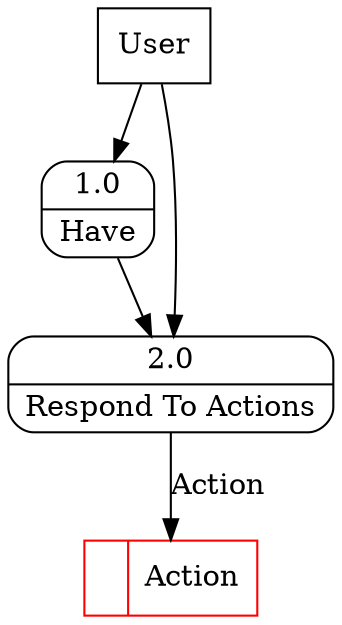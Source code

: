 digraph dfd2{ 
node[shape=record]
200 [label="<f0>  |<f1> Action " color=red];
201 [label="User" shape=box];
202 [label="{<f0> 1.0|<f1> Have }" shape=Mrecord];
203 [label="{<f0> 2.0|<f1> Respond To Actions }" shape=Mrecord];
201 -> 202
201 -> 203
202 -> 203
203 -> 200 [label="Action"]
}